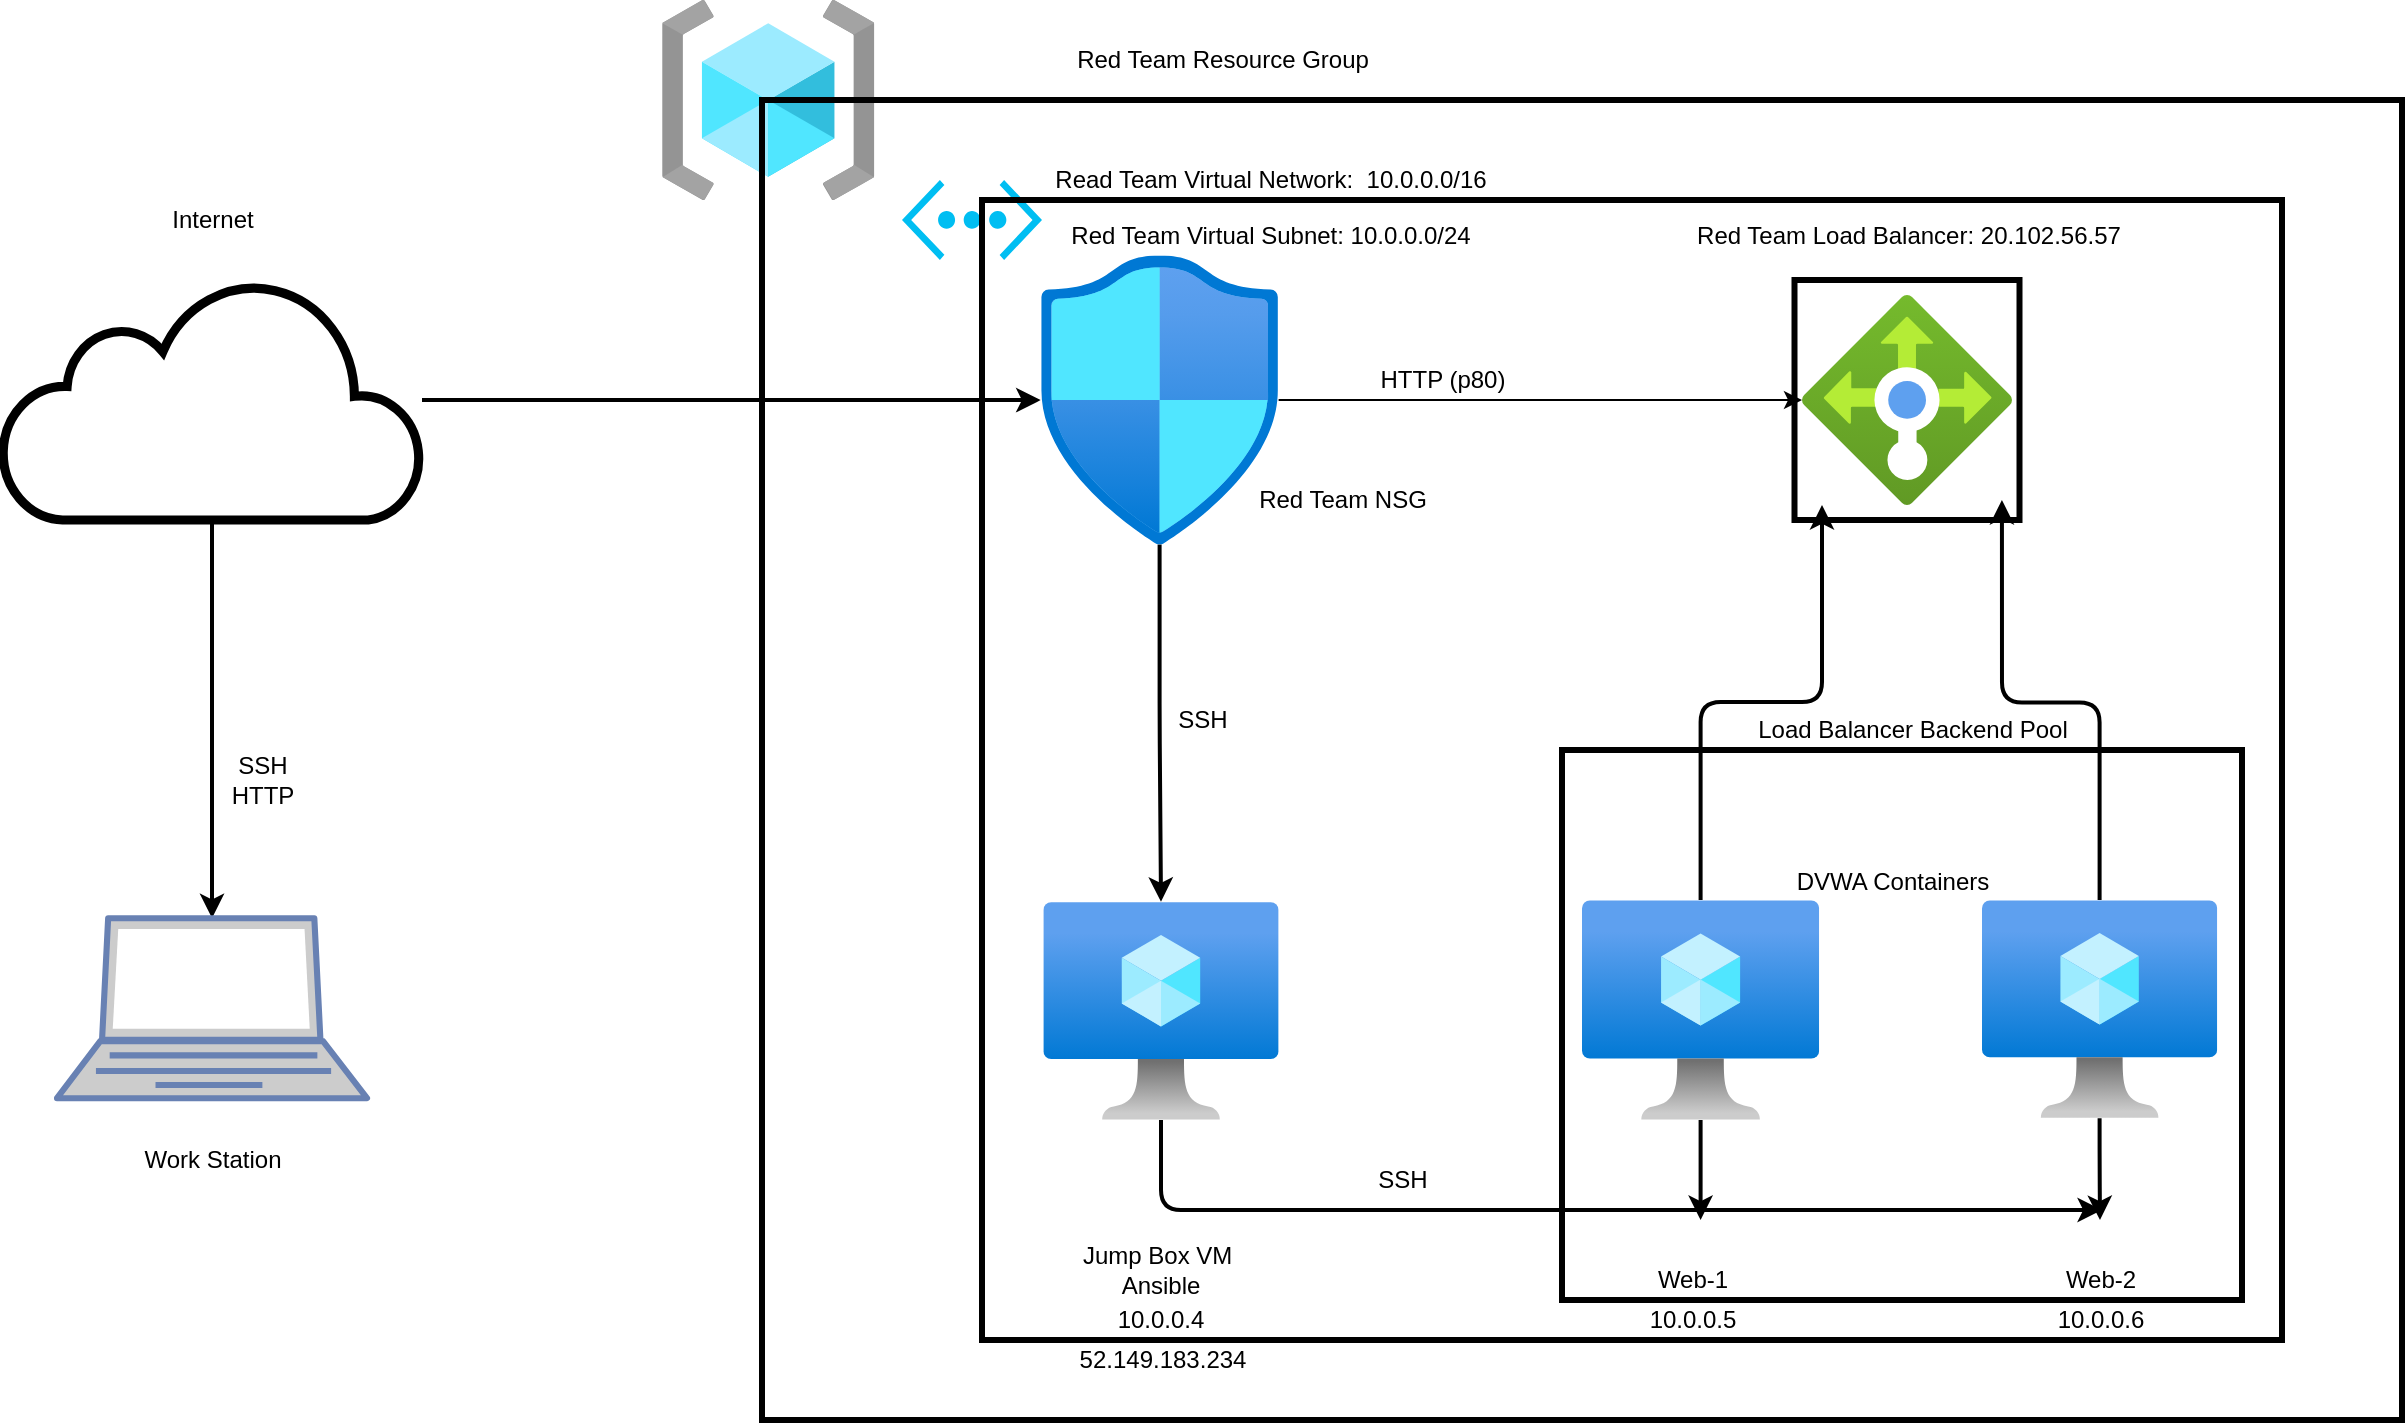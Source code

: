 <mxfile version="15.8.8" type="google"><diagram id="PAyLFaA9dVLna6Wn_B8l" name="Page-1"><mxGraphModel dx="1371" dy="762" grid="1" gridSize="10" guides="1" tooltips="1" connect="1" arrows="1" fold="1" page="1" pageScale="1" pageWidth="850" pageHeight="1100" math="0" shadow="0"><root><mxCell id="0"/><mxCell id="1" parent="0"/><mxCell id="zU9W1lOJPz0hii2g0GCk-41" style="edgeStyle=orthogonalEdgeStyle;curved=0;rounded=1;orthogonalLoop=1;jettySize=auto;html=1;strokeWidth=2;" edge="1" parent="1" source="XM2ARhjoWLkIDvR9pWRn-1" target="XM2ARhjoWLkIDvR9pWRn-4"><mxGeometry relative="1" as="geometry"><mxPoint x="880" y="400" as="targetPoint"/><Array as="points"><mxPoint x="869" y="381"/><mxPoint x="930" y="381"/></Array></mxGeometry></mxCell><mxCell id="zU9W1lOJPz0hii2g0GCk-53" style="edgeStyle=orthogonalEdgeStyle;curved=0;rounded=1;orthogonalLoop=1;jettySize=auto;html=1;strokeWidth=2;" edge="1" parent="1" source="XM2ARhjoWLkIDvR9pWRn-1"><mxGeometry relative="1" as="geometry"><mxPoint x="869.295" y="640" as="targetPoint"/></mxGeometry></mxCell><mxCell id="XM2ARhjoWLkIDvR9pWRn-1" value="" style="aspect=fixed;html=1;points=[];align=center;image;fontSize=12;image=img/lib/azure2/compute/Virtual_Machine.svg;" parent="1" vertex="1"><mxGeometry x="810" y="480.0" width="118.59" height="110" as="geometry"/></mxCell><mxCell id="zU9W1lOJPz0hii2g0GCk-46" style="edgeStyle=orthogonalEdgeStyle;curved=0;rounded=1;orthogonalLoop=1;jettySize=auto;html=1;entryX=0.952;entryY=0.976;entryDx=0;entryDy=0;entryPerimeter=0;strokeWidth=2;" edge="1" parent="1" source="XM2ARhjoWLkIDvR9pWRn-2" target="XM2ARhjoWLkIDvR9pWRn-4"><mxGeometry relative="1" as="geometry"/></mxCell><mxCell id="zU9W1lOJPz0hii2g0GCk-52" style="edgeStyle=orthogonalEdgeStyle;curved=0;rounded=1;orthogonalLoop=1;jettySize=auto;html=1;strokeWidth=2;" edge="1" parent="1" source="XM2ARhjoWLkIDvR9pWRn-2"><mxGeometry relative="1" as="geometry"><mxPoint x="1069" y="640" as="targetPoint"/></mxGeometry></mxCell><mxCell id="XM2ARhjoWLkIDvR9pWRn-2" value="" style="aspect=fixed;html=1;points=[];align=center;image;fontSize=12;image=img/lib/azure2/compute/Virtual_Machine.svg;" parent="1" vertex="1"><mxGeometry x="1010" y="480" width="117.62" height="109.1" as="geometry"/></mxCell><mxCell id="XM2ARhjoWLkIDvR9pWRn-4" value="" style="aspect=fixed;html=1;points=[];align=center;image;fontSize=12;image=img/lib/azure2/networking/Load_Balancers.svg;" parent="1" vertex="1"><mxGeometry x="920" y="177.5" width="105" height="105" as="geometry"/></mxCell><mxCell id="zU9W1lOJPz0hii2g0GCk-4" style="edgeStyle=orthogonalEdgeStyle;rounded=0;orthogonalLoop=1;jettySize=auto;html=1;" edge="1" parent="1" source="XM2ARhjoWLkIDvR9pWRn-6" target="XM2ARhjoWLkIDvR9pWRn-4"><mxGeometry relative="1" as="geometry"/></mxCell><mxCell id="zU9W1lOJPz0hii2g0GCk-50" style="edgeStyle=orthogonalEdgeStyle;curved=0;rounded=1;orthogonalLoop=1;jettySize=auto;html=1;strokeWidth=2;" edge="1" parent="1" source="XM2ARhjoWLkIDvR9pWRn-6" target="yi6iGU5JrHXHko1BgZf3-2"><mxGeometry relative="1" as="geometry"/></mxCell><mxCell id="XM2ARhjoWLkIDvR9pWRn-6" value="" style="aspect=fixed;html=1;points=[];align=center;image;fontSize=12;image=img/lib/azure2/networking/Network_Security_Groups.svg;" parent="1" vertex="1"><mxGeometry x="539.31" y="157.75" width="119" height="144.5" as="geometry"/></mxCell><mxCell id="yi6iGU5JrHXHko1BgZf3-1" value="" style="aspect=fixed;html=1;points=[];align=center;image;fontSize=12;image=img/lib/azure2/general/Resource_Groups.svg;" parent="1" vertex="1"><mxGeometry x="350" y="30" width="106.25" height="100" as="geometry"/></mxCell><mxCell id="zU9W1lOJPz0hii2g0GCk-51" style="edgeStyle=orthogonalEdgeStyle;curved=0;rounded=1;orthogonalLoop=1;jettySize=auto;html=1;strokeWidth=2;" edge="1" parent="1" source="yi6iGU5JrHXHko1BgZf3-2"><mxGeometry relative="1" as="geometry"><mxPoint x="1070" y="635" as="targetPoint"/><Array as="points"><mxPoint x="600" y="635"/></Array></mxGeometry></mxCell><mxCell id="yi6iGU5JrHXHko1BgZf3-2" value="" style="aspect=fixed;html=1;points=[];align=center;image;fontSize=12;image=img/lib/azure2/compute/Virtual_Machine.svg;" parent="1" vertex="1"><mxGeometry x="540.68" y="480.9" width="117.63" height="109.1" as="geometry"/></mxCell><mxCell id="zU9W1lOJPz0hii2g0GCk-3" style="edgeStyle=orthogonalEdgeStyle;rounded=0;orthogonalLoop=1;jettySize=auto;html=1;strokeWidth=2;" edge="1" parent="1" source="yi6iGU5JrHXHko1BgZf3-4" target="XM2ARhjoWLkIDvR9pWRn-6"><mxGeometry relative="1" as="geometry"><mxPoint x="490" y="230" as="targetPoint"/></mxGeometry></mxCell><mxCell id="zU9W1lOJPz0hii2g0GCk-57" style="edgeStyle=orthogonalEdgeStyle;curved=0;rounded=1;orthogonalLoop=1;jettySize=auto;html=1;strokeWidth=2;" edge="1" parent="1" source="yi6iGU5JrHXHko1BgZf3-4" target="zU9W1lOJPz0hii2g0GCk-16"><mxGeometry relative="1" as="geometry"/></mxCell><mxCell id="yi6iGU5JrHXHko1BgZf3-4" value="" style="html=1;outlineConnect=0;gradientDirection=north;strokeWidth=2;shape=mxgraph.networks.cloud;" parent="1" vertex="1"><mxGeometry x="20" y="170" width="210" height="120" as="geometry"/></mxCell><mxCell id="zU9W1lOJPz0hii2g0GCk-16" value="" style="fontColor=#0066CC;verticalAlign=top;verticalLabelPosition=bottom;labelPosition=center;align=center;html=1;outlineConnect=0;fillColor=#CCCCCC;strokeColor=#6881B3;gradientColor=none;gradientDirection=north;strokeWidth=2;shape=mxgraph.networks.laptop;rounded=0;" vertex="1" parent="1"><mxGeometry x="47.5" y="489.1" width="155" height="90" as="geometry"/></mxCell><mxCell id="zU9W1lOJPz0hii2g0GCk-43" value="" style="verticalLabelPosition=bottom;html=1;verticalAlign=top;align=center;strokeColor=none;fillColor=#00BEF2;shape=mxgraph.azure.virtual_network;pointerEvents=1;rounded=0;" vertex="1" parent="1"><mxGeometry x="470" y="120" width="70" height="40" as="geometry"/></mxCell><mxCell id="zU9W1lOJPz0hii2g0GCk-47" value="" style="rounded=0;whiteSpace=wrap;html=1;strokeWidth=3;fillColor=none;" vertex="1" parent="1"><mxGeometry x="916.25" y="170" width="112.5" height="120" as="geometry"/></mxCell><mxCell id="zU9W1lOJPz0hii2g0GCk-58" value="SSH&lt;br&gt;HTTP&lt;br&gt;" style="text;html=1;align=center;verticalAlign=middle;resizable=0;points=[];autosize=1;strokeColor=none;fillColor=none;" vertex="1" parent="1"><mxGeometry x="125" y="405" width="50" height="30" as="geometry"/></mxCell><mxCell id="zU9W1lOJPz0hii2g0GCk-59" value="Internet" style="text;html=1;align=center;verticalAlign=middle;resizable=0;points=[];autosize=1;strokeColor=none;fillColor=none;" vertex="1" parent="1"><mxGeometry x="95" y="130" width="60" height="20" as="geometry"/></mxCell><mxCell id="zU9W1lOJPz0hii2g0GCk-60" value="Red Team Resource Group" style="text;html=1;align=center;verticalAlign=middle;resizable=0;points=[];autosize=1;strokeColor=none;fillColor=none;" vertex="1" parent="1"><mxGeometry x="550" y="50" width="160" height="20" as="geometry"/></mxCell><mxCell id="zU9W1lOJPz0hii2g0GCk-61" value="Read Team Virtual Network:&amp;nbsp; 10.0.0.0/16" style="text;html=1;align=center;verticalAlign=middle;resizable=0;points=[];autosize=1;strokeColor=none;fillColor=none;" vertex="1" parent="1"><mxGeometry x="539.31" y="110" width="230" height="20" as="geometry"/></mxCell><mxCell id="zU9W1lOJPz0hii2g0GCk-62" value="Red Team NSG" style="text;html=1;align=center;verticalAlign=middle;resizable=0;points=[];autosize=1;strokeColor=none;fillColor=none;" vertex="1" parent="1"><mxGeometry x="640" y="270" width="100" height="20" as="geometry"/></mxCell><mxCell id="zU9W1lOJPz0hii2g0GCk-63" value="HTTP (p80)" style="text;html=1;align=center;verticalAlign=middle;resizable=0;points=[];autosize=1;strokeColor=none;fillColor=none;" vertex="1" parent="1"><mxGeometry x="700" y="210" width="80" height="20" as="geometry"/></mxCell><mxCell id="zU9W1lOJPz0hii2g0GCk-64" value="Red Team Load Balancer: 20.102.56.57" style="text;html=1;align=center;verticalAlign=middle;resizable=0;points=[];autosize=1;strokeColor=none;fillColor=none;" vertex="1" parent="1"><mxGeometry x="857.5" y="137.75" width="230" height="20" as="geometry"/></mxCell><mxCell id="zU9W1lOJPz0hii2g0GCk-65" value="Jump Box VM&amp;nbsp;&lt;br&gt;Ansible&lt;br&gt;" style="text;html=1;align=center;verticalAlign=middle;resizable=0;points=[];autosize=1;strokeColor=none;fillColor=none;" vertex="1" parent="1"><mxGeometry x="554.49" y="650" width="90" height="30" as="geometry"/></mxCell><mxCell id="zU9W1lOJPz0hii2g0GCk-66" value="Web-1" style="text;html=1;align=center;verticalAlign=middle;resizable=0;points=[];autosize=1;strokeColor=none;fillColor=none;" vertex="1" parent="1"><mxGeometry x="840" y="660" width="50" height="20" as="geometry"/></mxCell><mxCell id="zU9W1lOJPz0hii2g0GCk-67" value="Web-2" style="text;html=1;align=center;verticalAlign=middle;resizable=0;points=[];autosize=1;strokeColor=none;fillColor=none;" vertex="1" parent="1"><mxGeometry x="1043.81" y="660" width="50" height="20" as="geometry"/></mxCell><mxCell id="zU9W1lOJPz0hii2g0GCk-68" value="Load Balancer Backend Pool" style="text;html=1;align=center;verticalAlign=middle;resizable=0;points=[];autosize=1;strokeColor=none;fillColor=none;" vertex="1" parent="1"><mxGeometry x="890" y="385" width="170" height="20" as="geometry"/></mxCell><mxCell id="zU9W1lOJPz0hii2g0GCk-69" value="SSH" style="text;html=1;align=center;verticalAlign=middle;resizable=0;points=[];autosize=1;strokeColor=none;fillColor=none;" vertex="1" parent="1"><mxGeometry x="600" y="380" width="40" height="20" as="geometry"/></mxCell><mxCell id="zU9W1lOJPz0hii2g0GCk-70" value="SSH" style="text;html=1;align=center;verticalAlign=middle;resizable=0;points=[];autosize=1;strokeColor=none;fillColor=none;" vertex="1" parent="1"><mxGeometry x="700" y="610" width="40" height="20" as="geometry"/></mxCell><mxCell id="zU9W1lOJPz0hii2g0GCk-71" value="DVWA Containers" style="text;html=1;align=center;verticalAlign=middle;resizable=0;points=[];autosize=1;strokeColor=none;fillColor=none;" vertex="1" parent="1"><mxGeometry x="910" y="460.9" width="110" height="20" as="geometry"/></mxCell><mxCell id="zU9W1lOJPz0hii2g0GCk-72" value="Work Station" style="text;html=1;align=center;verticalAlign=middle;resizable=0;points=[];autosize=1;strokeColor=none;fillColor=none;" vertex="1" parent="1"><mxGeometry x="85" y="600" width="80" height="20" as="geometry"/></mxCell><mxCell id="zU9W1lOJPz0hii2g0GCk-73" value="10.0.0.4" style="text;html=1;align=center;verticalAlign=middle;resizable=0;points=[];autosize=1;strokeColor=none;fillColor=none;" vertex="1" parent="1"><mxGeometry x="568.81" y="680" width="60" height="20" as="geometry"/></mxCell><mxCell id="zU9W1lOJPz0hii2g0GCk-74" value="10.0.0.5" style="text;html=1;align=center;verticalAlign=middle;resizable=0;points=[];autosize=1;strokeColor=none;fillColor=none;" vertex="1" parent="1"><mxGeometry x="835" y="680" width="60" height="20" as="geometry"/></mxCell><mxCell id="zU9W1lOJPz0hii2g0GCk-75" value="10.0.0.6" style="text;html=1;align=center;verticalAlign=middle;resizable=0;points=[];autosize=1;strokeColor=none;fillColor=none;" vertex="1" parent="1"><mxGeometry x="1038.81" y="680" width="60" height="20" as="geometry"/></mxCell><mxCell id="zU9W1lOJPz0hii2g0GCk-76" value="52.149.183.234" style="text;html=1;align=center;verticalAlign=middle;resizable=0;points=[];autosize=1;strokeColor=none;fillColor=none;" vertex="1" parent="1"><mxGeometry x="550" y="700" width="100" height="20" as="geometry"/></mxCell><mxCell id="zU9W1lOJPz0hii2g0GCk-77" value="Red Team Virtual Subnet: 10.0.0.0/24" style="text;html=1;align=center;verticalAlign=middle;resizable=0;points=[];autosize=1;strokeColor=none;fillColor=none;" vertex="1" parent="1"><mxGeometry x="544.31" y="137.75" width="220" height="20" as="geometry"/></mxCell><mxCell id="zU9W1lOJPz0hii2g0GCk-80" value="" style="rounded=0;whiteSpace=wrap;html=1;strokeWidth=3;fillColor=none;" vertex="1" parent="1"><mxGeometry x="800" y="405" width="340" height="275" as="geometry"/></mxCell><mxCell id="zU9W1lOJPz0hii2g0GCk-81" value="" style="rounded=0;whiteSpace=wrap;html=1;strokeWidth=3;fillColor=none;" vertex="1" parent="1"><mxGeometry x="510" y="130" width="650" height="570" as="geometry"/></mxCell><mxCell id="zU9W1lOJPz0hii2g0GCk-82" value="" style="rounded=0;whiteSpace=wrap;html=1;strokeWidth=3;fillColor=none;" vertex="1" parent="1"><mxGeometry x="400" y="80" width="820" height="660" as="geometry"/></mxCell></root></mxGraphModel></diagram></mxfile>